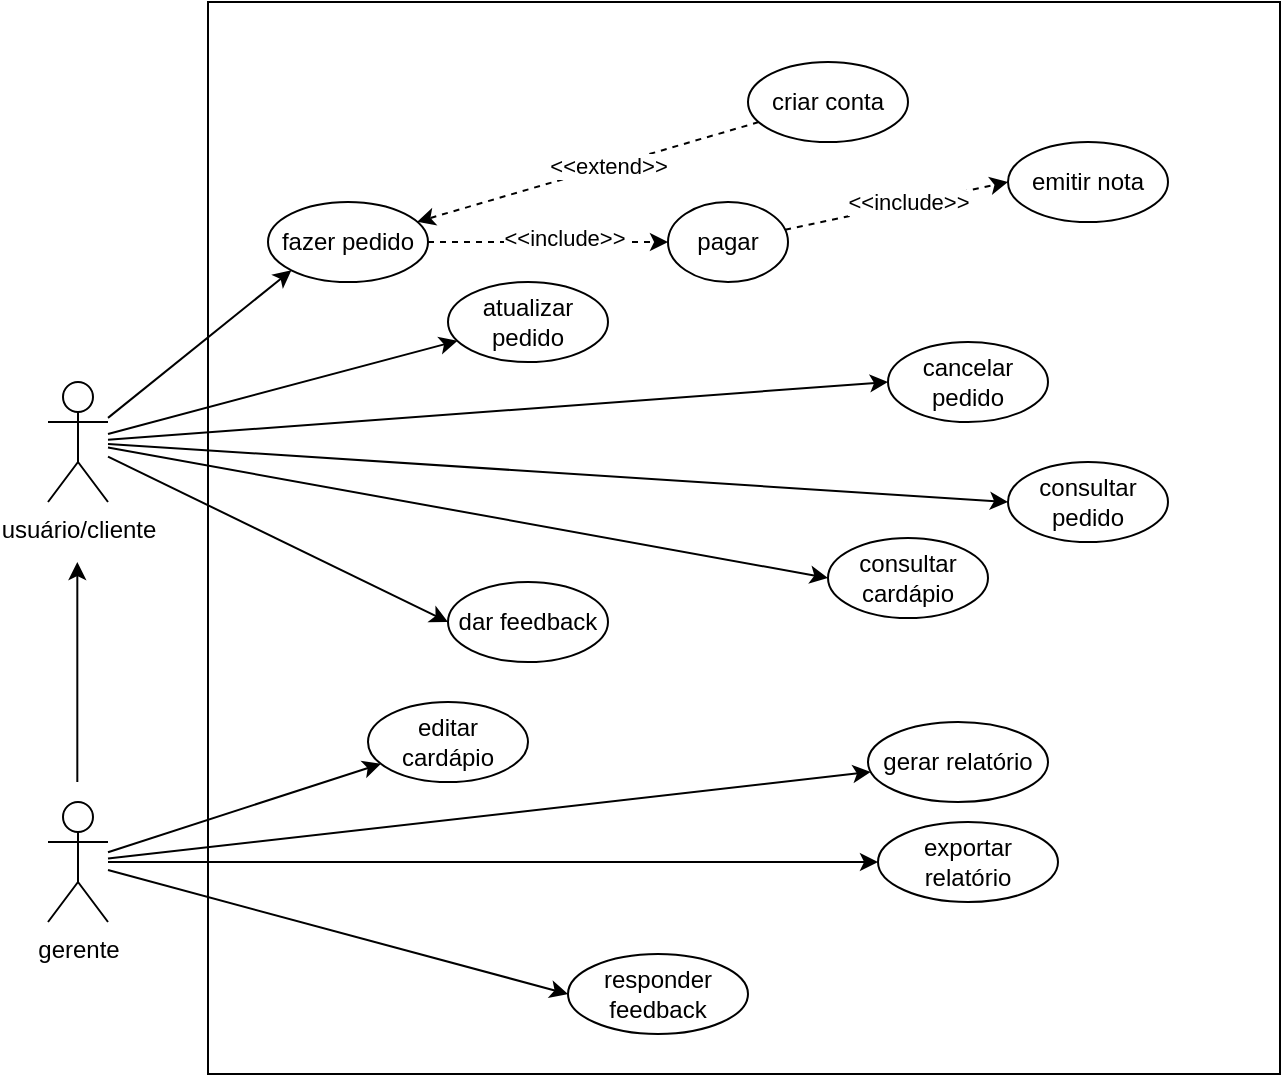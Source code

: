 <mxfile version="22.0.8" type="device">
  <diagram id="099T7RNzc7MXuufPxrtd" name="Página-1">
    <mxGraphModel dx="162" dy="1719" grid="1" gridSize="10" guides="1" tooltips="1" connect="1" arrows="1" fold="1" page="1" pageScale="1" pageWidth="827" pageHeight="1169" math="0" shadow="0">
      <root>
        <mxCell id="0" />
        <mxCell id="1" parent="0" />
        <mxCell id="lRxGU8Ad5sNQ0WNAxfiC-34" style="rounded=0;orthogonalLoop=1;jettySize=auto;html=1;" edge="1" parent="1" source="Q_5eks3FbYIip-Dqmu91-1" target="lRxGU8Ad5sNQ0WNAxfiC-33">
          <mxGeometry relative="1" as="geometry" />
        </mxCell>
        <mxCell id="lRxGU8Ad5sNQ0WNAxfiC-39" style="rounded=0;orthogonalLoop=1;jettySize=auto;html=1;" edge="1" parent="1" source="Q_5eks3FbYIip-Dqmu91-1" target="lRxGU8Ad5sNQ0WNAxfiC-38">
          <mxGeometry relative="1" as="geometry" />
        </mxCell>
        <mxCell id="lRxGU8Ad5sNQ0WNAxfiC-41" style="rounded=0;orthogonalLoop=1;jettySize=auto;html=1;entryX=0;entryY=0.5;entryDx=0;entryDy=0;" edge="1" parent="1" source="Q_5eks3FbYIip-Dqmu91-1" target="lRxGU8Ad5sNQ0WNAxfiC-40">
          <mxGeometry relative="1" as="geometry" />
        </mxCell>
        <mxCell id="lRxGU8Ad5sNQ0WNAxfiC-45" style="rounded=0;orthogonalLoop=1;jettySize=auto;html=1;entryX=0;entryY=0.5;entryDx=0;entryDy=0;" edge="1" parent="1" source="Q_5eks3FbYIip-Dqmu91-1" target="lRxGU8Ad5sNQ0WNAxfiC-44">
          <mxGeometry relative="1" as="geometry" />
        </mxCell>
        <mxCell id="Q_5eks3FbYIip-Dqmu91-1" value="gerente" style="shape=umlActor;verticalLabelPosition=bottom;verticalAlign=top;html=1;outlineConnect=0;" parent="1" vertex="1">
          <mxGeometry x="910" y="-700" width="30" height="60" as="geometry" />
        </mxCell>
        <mxCell id="lRxGU8Ad5sNQ0WNAxfiC-11" style="rounded=0;orthogonalLoop=1;jettySize=auto;html=1;entryX=0;entryY=0.5;entryDx=0;entryDy=0;" edge="1" parent="1" source="lRxGU8Ad5sNQ0WNAxfiC-1" target="lRxGU8Ad5sNQ0WNAxfiC-9">
          <mxGeometry relative="1" as="geometry" />
        </mxCell>
        <mxCell id="lRxGU8Ad5sNQ0WNAxfiC-22" style="rounded=0;orthogonalLoop=1;jettySize=auto;html=1;entryX=0;entryY=0.5;entryDx=0;entryDy=0;" edge="1" parent="1" source="lRxGU8Ad5sNQ0WNAxfiC-1" target="lRxGU8Ad5sNQ0WNAxfiC-15">
          <mxGeometry relative="1" as="geometry" />
        </mxCell>
        <mxCell id="lRxGU8Ad5sNQ0WNAxfiC-23" style="rounded=0;orthogonalLoop=1;jettySize=auto;html=1;" edge="1" parent="1" source="lRxGU8Ad5sNQ0WNAxfiC-1" target="lRxGU8Ad5sNQ0WNAxfiC-18">
          <mxGeometry relative="1" as="geometry" />
        </mxCell>
        <mxCell id="lRxGU8Ad5sNQ0WNAxfiC-24" style="rounded=0;orthogonalLoop=1;jettySize=auto;html=1;entryX=0;entryY=1;entryDx=0;entryDy=0;" edge="1" parent="1" source="lRxGU8Ad5sNQ0WNAxfiC-1" target="lRxGU8Ad5sNQ0WNAxfiC-8">
          <mxGeometry relative="1" as="geometry" />
        </mxCell>
        <mxCell id="lRxGU8Ad5sNQ0WNAxfiC-32" style="rounded=0;orthogonalLoop=1;jettySize=auto;html=1;entryX=0;entryY=0.5;entryDx=0;entryDy=0;" edge="1" parent="1" source="lRxGU8Ad5sNQ0WNAxfiC-1" target="lRxGU8Ad5sNQ0WNAxfiC-31">
          <mxGeometry relative="1" as="geometry" />
        </mxCell>
        <mxCell id="lRxGU8Ad5sNQ0WNAxfiC-43" style="rounded=0;orthogonalLoop=1;jettySize=auto;html=1;entryX=0;entryY=0.5;entryDx=0;entryDy=0;" edge="1" parent="1" source="lRxGU8Ad5sNQ0WNAxfiC-1" target="lRxGU8Ad5sNQ0WNAxfiC-42">
          <mxGeometry relative="1" as="geometry" />
        </mxCell>
        <mxCell id="lRxGU8Ad5sNQ0WNAxfiC-1" value="usuário/cliente" style="shape=umlActor;verticalLabelPosition=bottom;verticalAlign=top;html=1;outlineConnect=0;" vertex="1" parent="1">
          <mxGeometry x="910" y="-910" width="30" height="60" as="geometry" />
        </mxCell>
        <mxCell id="lRxGU8Ad5sNQ0WNAxfiC-6" value="" style="endArrow=classic;html=1;rounded=0;" edge="1" parent="1">
          <mxGeometry width="50" height="50" relative="1" as="geometry">
            <mxPoint x="924.66" y="-710" as="sourcePoint" />
            <mxPoint x="924.66" y="-820" as="targetPoint" />
          </mxGeometry>
        </mxCell>
        <mxCell id="lRxGU8Ad5sNQ0WNAxfiC-7" value="" style="whiteSpace=wrap;html=1;aspect=fixed;glass=0;fillColor=none;" vertex="1" parent="1">
          <mxGeometry x="990" y="-1100" width="536" height="536" as="geometry" />
        </mxCell>
        <mxCell id="lRxGU8Ad5sNQ0WNAxfiC-36" style="rounded=0;orthogonalLoop=1;jettySize=auto;html=1;entryX=0;entryY=0.5;entryDx=0;entryDy=0;dashed=1;" edge="1" parent="1" source="lRxGU8Ad5sNQ0WNAxfiC-8" target="lRxGU8Ad5sNQ0WNAxfiC-35">
          <mxGeometry relative="1" as="geometry" />
        </mxCell>
        <mxCell id="lRxGU8Ad5sNQ0WNAxfiC-37" value="&amp;lt;&amp;lt;include&amp;gt;&amp;gt;" style="edgeLabel;html=1;align=center;verticalAlign=middle;resizable=0;points=[];" vertex="1" connectable="0" parent="lRxGU8Ad5sNQ0WNAxfiC-36">
          <mxGeometry x="0.134" y="2" relative="1" as="geometry">
            <mxPoint as="offset" />
          </mxGeometry>
        </mxCell>
        <mxCell id="lRxGU8Ad5sNQ0WNAxfiC-8" value="fazer pedido" style="ellipse;whiteSpace=wrap;html=1;" vertex="1" parent="1">
          <mxGeometry x="1020" y="-1000" width="80" height="40" as="geometry" />
        </mxCell>
        <mxCell id="lRxGU8Ad5sNQ0WNAxfiC-9" value="consultar pedido" style="ellipse;whiteSpace=wrap;html=1;" vertex="1" parent="1">
          <mxGeometry x="1390" y="-870" width="80" height="40" as="geometry" />
        </mxCell>
        <mxCell id="lRxGU8Ad5sNQ0WNAxfiC-13" style="rounded=0;orthogonalLoop=1;jettySize=auto;html=1;dashed=1;" edge="1" parent="1" source="lRxGU8Ad5sNQ0WNAxfiC-12" target="lRxGU8Ad5sNQ0WNAxfiC-8">
          <mxGeometry relative="1" as="geometry" />
        </mxCell>
        <mxCell id="lRxGU8Ad5sNQ0WNAxfiC-14" value="&amp;lt;&amp;lt;extend&amp;gt;&amp;gt;" style="edgeLabel;html=1;align=center;verticalAlign=middle;resizable=0;points=[];" vertex="1" connectable="0" parent="lRxGU8Ad5sNQ0WNAxfiC-13">
          <mxGeometry x="-0.115" y="2" relative="1" as="geometry">
            <mxPoint y="-2" as="offset" />
          </mxGeometry>
        </mxCell>
        <mxCell id="lRxGU8Ad5sNQ0WNAxfiC-12" value="criar conta" style="ellipse;whiteSpace=wrap;html=1;" vertex="1" parent="1">
          <mxGeometry x="1260" y="-1070" width="80" height="40" as="geometry" />
        </mxCell>
        <mxCell id="lRxGU8Ad5sNQ0WNAxfiC-15" value="cancelar pedido" style="ellipse;whiteSpace=wrap;html=1;" vertex="1" parent="1">
          <mxGeometry x="1330" y="-930" width="80" height="40" as="geometry" />
        </mxCell>
        <mxCell id="lRxGU8Ad5sNQ0WNAxfiC-18" value="atualizar pedido" style="ellipse;whiteSpace=wrap;html=1;" vertex="1" parent="1">
          <mxGeometry x="1110" y="-960" width="80" height="40" as="geometry" />
        </mxCell>
        <mxCell id="lRxGU8Ad5sNQ0WNAxfiC-25" value="emitir nota" style="ellipse;whiteSpace=wrap;html=1;" vertex="1" parent="1">
          <mxGeometry x="1390" y="-1030" width="80" height="40" as="geometry" />
        </mxCell>
        <mxCell id="lRxGU8Ad5sNQ0WNAxfiC-31" value="consultar cardápio" style="ellipse;whiteSpace=wrap;html=1;" vertex="1" parent="1">
          <mxGeometry x="1300" y="-832" width="80" height="40" as="geometry" />
        </mxCell>
        <mxCell id="lRxGU8Ad5sNQ0WNAxfiC-33" value="editar cardápio" style="ellipse;whiteSpace=wrap;html=1;" vertex="1" parent="1">
          <mxGeometry x="1070" y="-750" width="80" height="40" as="geometry" />
        </mxCell>
        <mxCell id="lRxGU8Ad5sNQ0WNAxfiC-46" style="rounded=0;orthogonalLoop=1;jettySize=auto;html=1;entryX=0;entryY=0.5;entryDx=0;entryDy=0;dashed=1;" edge="1" parent="1" source="lRxGU8Ad5sNQ0WNAxfiC-35" target="lRxGU8Ad5sNQ0WNAxfiC-25">
          <mxGeometry relative="1" as="geometry" />
        </mxCell>
        <mxCell id="lRxGU8Ad5sNQ0WNAxfiC-47" value="&amp;lt;&amp;lt;include&amp;gt;&amp;gt;" style="edgeLabel;html=1;align=center;verticalAlign=middle;resizable=0;points=[];" vertex="1" connectable="0" parent="lRxGU8Ad5sNQ0WNAxfiC-46">
          <mxGeometry x="0.108" y="1" relative="1" as="geometry">
            <mxPoint as="offset" />
          </mxGeometry>
        </mxCell>
        <mxCell id="lRxGU8Ad5sNQ0WNAxfiC-35" value="pagar" style="ellipse;whiteSpace=wrap;html=1;" vertex="1" parent="1">
          <mxGeometry x="1220" y="-1000" width="60" height="40" as="geometry" />
        </mxCell>
        <mxCell id="lRxGU8Ad5sNQ0WNAxfiC-38" value="gerar relatório" style="ellipse;whiteSpace=wrap;html=1;" vertex="1" parent="1">
          <mxGeometry x="1320" y="-740" width="90" height="40" as="geometry" />
        </mxCell>
        <mxCell id="lRxGU8Ad5sNQ0WNAxfiC-40" value="exportar relatório" style="ellipse;whiteSpace=wrap;html=1;" vertex="1" parent="1">
          <mxGeometry x="1325" y="-690" width="90" height="40" as="geometry" />
        </mxCell>
        <mxCell id="lRxGU8Ad5sNQ0WNAxfiC-42" value="dar feedback" style="ellipse;whiteSpace=wrap;html=1;" vertex="1" parent="1">
          <mxGeometry x="1110" y="-810" width="80" height="40" as="geometry" />
        </mxCell>
        <mxCell id="lRxGU8Ad5sNQ0WNAxfiC-44" value="responder feedback" style="ellipse;whiteSpace=wrap;html=1;" vertex="1" parent="1">
          <mxGeometry x="1170" y="-624" width="90" height="40" as="geometry" />
        </mxCell>
      </root>
    </mxGraphModel>
  </diagram>
</mxfile>
